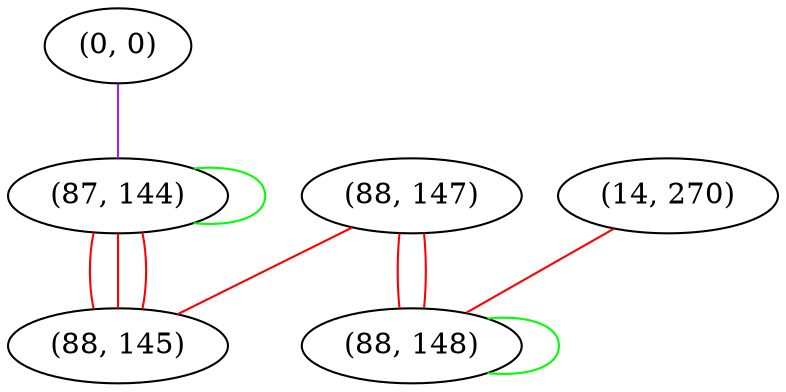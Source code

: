 graph "" {
"(88, 147)";
"(0, 0)";
"(87, 144)";
"(88, 145)";
"(14, 270)";
"(88, 148)";
"(88, 147)" -- "(88, 145)"  [color=red, key=0, weight=1];
"(88, 147)" -- "(88, 148)"  [color=red, key=0, weight=1];
"(88, 147)" -- "(88, 148)"  [color=red, key=1, weight=1];
"(0, 0)" -- "(87, 144)"  [color=purple, key=0, weight=4];
"(87, 144)" -- "(88, 145)"  [color=red, key=0, weight=1];
"(87, 144)" -- "(88, 145)"  [color=red, key=1, weight=1];
"(87, 144)" -- "(88, 145)"  [color=red, key=2, weight=1];
"(87, 144)" -- "(87, 144)"  [color=green, key=0, weight=2];
"(14, 270)" -- "(88, 148)"  [color=red, key=0, weight=1];
"(88, 148)" -- "(88, 148)"  [color=green, key=0, weight=2];
}
